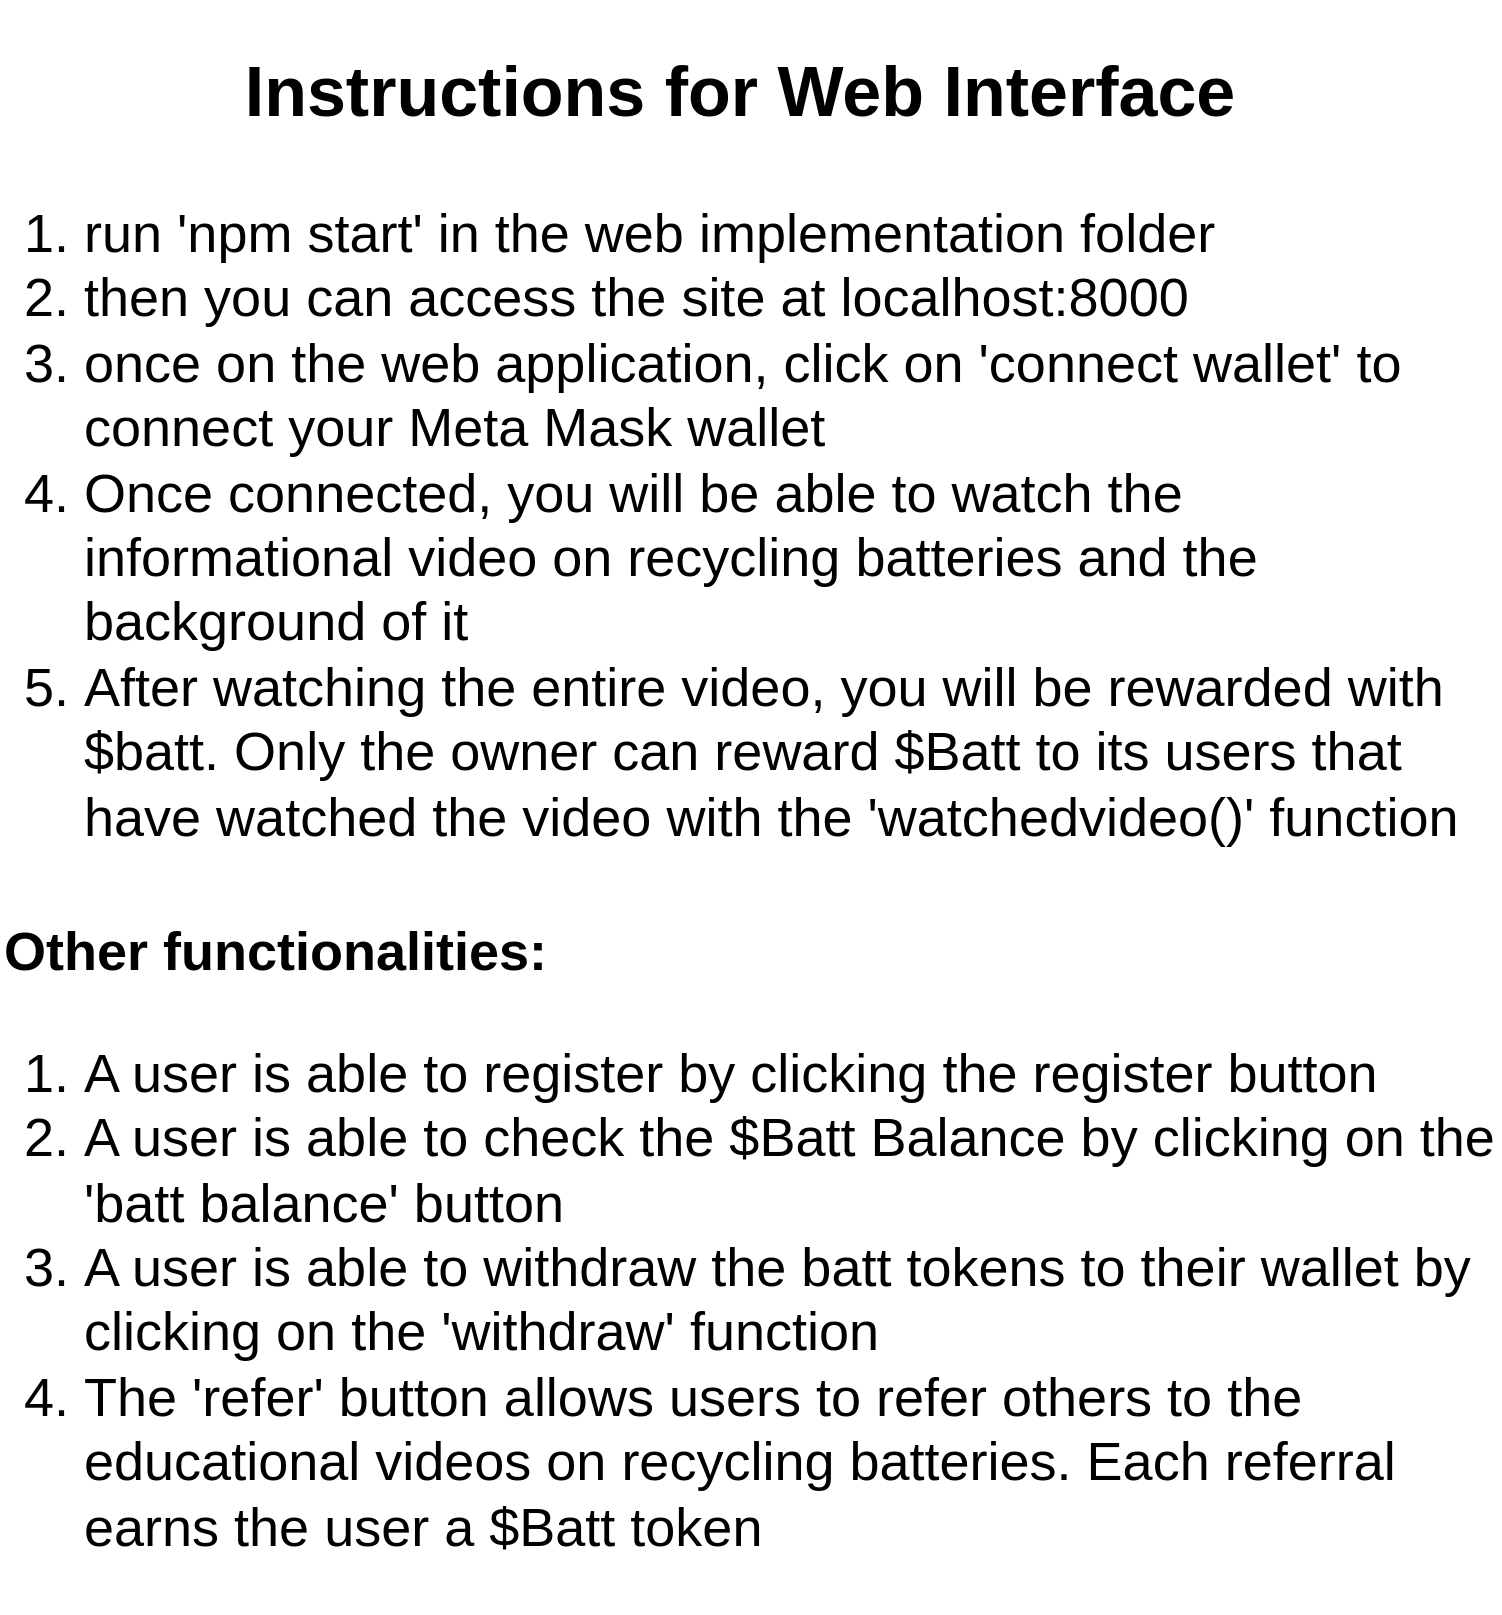 <mxfile version="15.9.1" type="github">
  <diagram id="HEgScgMQKGo4G-0vuXsg" name="Page-1">
    <mxGraphModel dx="1572" dy="842" grid="1" gridSize="10" guides="1" tooltips="1" connect="1" arrows="1" fold="1" page="1" pageScale="1" pageWidth="850" pageHeight="1100" math="0" shadow="0">
      <root>
        <mxCell id="0" />
        <mxCell id="1" parent="0" />
        <mxCell id="rYJhCPFvUw0rCz0I3GjS-1" value="&lt;h1&gt;&lt;font style=&quot;font-size: 35px&quot;&gt;Instructions for Web Interface&lt;/font&gt;&lt;/h1&gt;" style="text;html=1;strokeColor=none;fillColor=none;align=center;verticalAlign=middle;whiteSpace=wrap;rounded=0;" vertex="1" parent="1">
          <mxGeometry x="60" y="40" width="720" height="90" as="geometry" />
        </mxCell>
        <mxCell id="rYJhCPFvUw0rCz0I3GjS-4" value="&lt;ol style=&quot;font-size: 27px&quot;&gt;&lt;li&gt;run &#39;npm start&#39; in the web implementation folder&amp;nbsp;&lt;/li&gt;&lt;li&gt;then you can access the site at localhost:8000&lt;/li&gt;&lt;li&gt;once on the web application, click on &#39;connect wallet&#39; to connect your Meta Mask wallet&lt;/li&gt;&lt;li&gt;Once connected, you will be able to watch the informational video on recycling batteries and the background of it&lt;/li&gt;&lt;li&gt;After watching the entire video, you will be rewarded with $batt. Only the owner can reward $Batt to its users that have watched the video with the &#39;watchedvideo()&#39; function&lt;/li&gt;&lt;/ol&gt;&lt;div&gt;&lt;span style=&quot;font-size: 27px&quot;&gt;&lt;b&gt;Other functionalities:&lt;/b&gt;&lt;/span&gt;&lt;/div&gt;&lt;div&gt;&lt;ol style=&quot;font-size: 27px&quot;&gt;&lt;li&gt;A user is able to register by clicking the register button&lt;/li&gt;&lt;li&gt;A user is able to check the $Batt Balance by clicking on the &#39;batt balance&#39; button&lt;/li&gt;&lt;li&gt;A user is able to withdraw the batt tokens to their wallet by clicking on the &#39;withdraw&#39; function&lt;/li&gt;&lt;li&gt;The &#39;refer&#39; button allows users to refer others to the educational videos on recycling batteries. Each referral earns the user a $Batt token&lt;/li&gt;&lt;/ol&gt;&lt;/div&gt;" style="text;html=1;strokeColor=none;fillColor=none;align=left;verticalAlign=middle;whiteSpace=wrap;rounded=0;fontSize=35;" vertex="1" parent="1">
          <mxGeometry x="50" y="330" width="750" height="300" as="geometry" />
        </mxCell>
      </root>
    </mxGraphModel>
  </diagram>
</mxfile>

